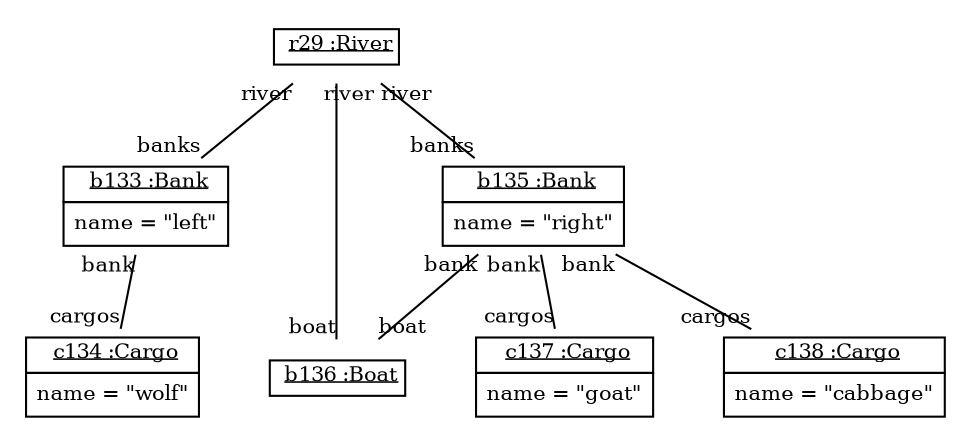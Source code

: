 graph ObjectDiagram {
   node [shape = none, fontsize = 10];
   edge [fontsize = 10];
   compound=true;

r29 [label=<<table border='0' cellborder='1' cellspacing='0'> <tr> <td> <u>r29 :River</u></td></tr></table>>];
b133 [label=<<table border='0' cellborder='1' cellspacing='0'> <tr> <td> <u>b133 :Bank</u></td></tr><tr><td><table border='0' cellborder='0' cellspacing='0'><tr><td align='left'>name = "left"</td></tr></table></td></tr></table>>];
c134 [label=<<table border='0' cellborder='1' cellspacing='0'> <tr> <td> <u>c134 :Cargo</u></td></tr><tr><td><table border='0' cellborder='0' cellspacing='0'><tr><td align='left'>name = "wolf"</td></tr></table></td></tr></table>>];
b135 [label=<<table border='0' cellborder='1' cellspacing='0'> <tr> <td> <u>b135 :Bank</u></td></tr><tr><td><table border='0' cellborder='0' cellspacing='0'><tr><td align='left'>name = "right"</td></tr></table></td></tr></table>>];
b136 [label=<<table border='0' cellborder='1' cellspacing='0'> <tr> <td> <u>b136 :Boat</u></td></tr></table>>];
c137 [label=<<table border='0' cellborder='1' cellspacing='0'> <tr> <td> <u>c137 :Cargo</u></td></tr><tr><td><table border='0' cellborder='0' cellspacing='0'><tr><td align='left'>name = "goat"</td></tr></table></td></tr></table>>];
c138 [label=<<table border='0' cellborder='1' cellspacing='0'> <tr> <td> <u>c138 :Cargo</u></td></tr><tr><td><table border='0' cellborder='0' cellspacing='0'><tr><td align='left'>name = "cabbage"</td></tr></table></td></tr></table>>];

r29 -- b133 [headlabel = "banks" taillabel = "river"];
r29 -- b135 [headlabel = "banks" taillabel = "river"];
r29 -- b136 [headlabel = "boat" taillabel = "river"];
b133 -- c134 [headlabel = "cargos" taillabel = "bank"];
b135 -- b136 [headlabel = "boat" taillabel = "bank"];
b135 -- c137 [headlabel = "cargos" taillabel = "bank"];
b135 -- c138 [headlabel = "cargos" taillabel = "bank"];
}
